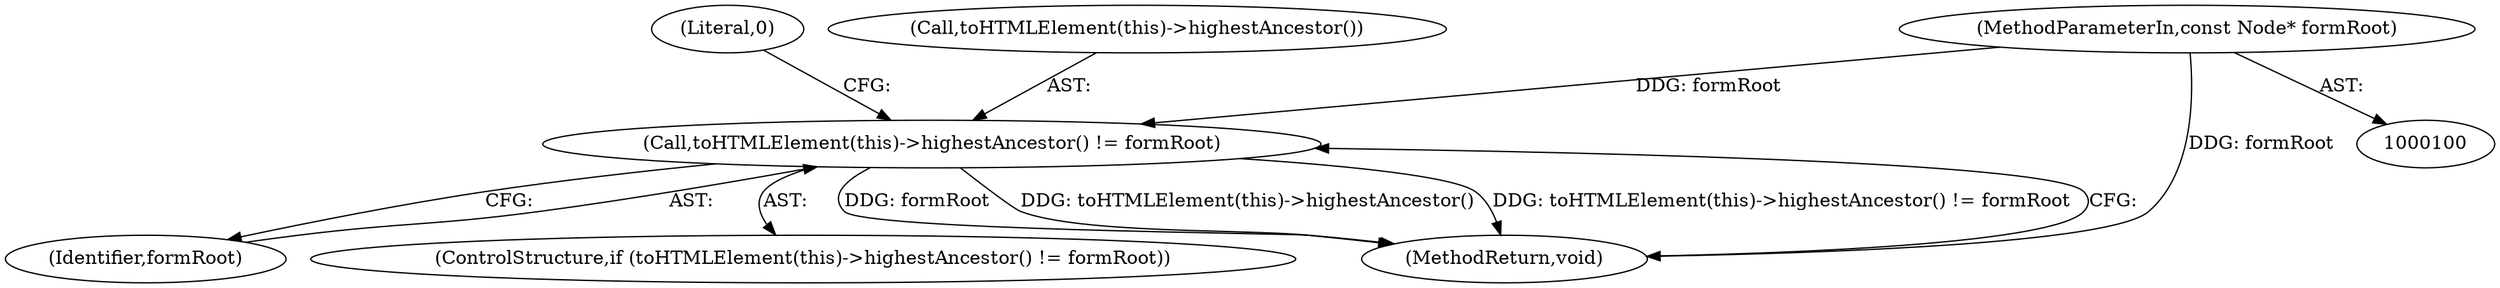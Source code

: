 digraph "1_Chrome_fc343fd48badc0158dc2bb763e9a8b9342f3cb6f@pointer" {
"1000101" [label="(MethodParameterIn,const Node* formRoot)"];
"1000106" [label="(Call,toHTMLElement(this)->highestAncestor() != formRoot)"];
"1000108" [label="(Identifier,formRoot)"];
"1000101" [label="(MethodParameterIn,const Node* formRoot)"];
"1000105" [label="(ControlStructure,if (toHTMLElement(this)->highestAncestor() != formRoot))"];
"1000110" [label="(Literal,0)"];
"1000107" [label="(Call,toHTMLElement(this)->highestAncestor())"];
"1000111" [label="(MethodReturn,void)"];
"1000106" [label="(Call,toHTMLElement(this)->highestAncestor() != formRoot)"];
"1000101" -> "1000100"  [label="AST: "];
"1000101" -> "1000111"  [label="DDG: formRoot"];
"1000101" -> "1000106"  [label="DDG: formRoot"];
"1000106" -> "1000105"  [label="AST: "];
"1000106" -> "1000108"  [label="CFG: "];
"1000107" -> "1000106"  [label="AST: "];
"1000108" -> "1000106"  [label="AST: "];
"1000110" -> "1000106"  [label="CFG: "];
"1000111" -> "1000106"  [label="CFG: "];
"1000106" -> "1000111"  [label="DDG: formRoot"];
"1000106" -> "1000111"  [label="DDG: toHTMLElement(this)->highestAncestor()"];
"1000106" -> "1000111"  [label="DDG: toHTMLElement(this)->highestAncestor() != formRoot"];
}
